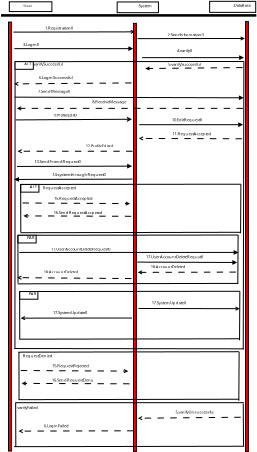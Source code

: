 <?xml version="1.0" encoding="UTF-8"?>
<dia:diagram xmlns:dia="http://www.lysator.liu.se/~alla/dia/">
  <dia:layer name="Background" visible="true" active="true">
    <dia:object type="Standard - Box" version="0" id="O0">
      <dia:attribute name="obj_pos">
        <dia:point val="5.173,2.194"/>
      </dia:attribute>
      <dia:attribute name="obj_bb">
        <dia:rectangle val="5.123,2.144;11.873,3.769"/>
      </dia:attribute>
      <dia:attribute name="elem_corner">
        <dia:point val="5.173,2.194"/>
      </dia:attribute>
      <dia:attribute name="elem_width">
        <dia:real val="6.65"/>
      </dia:attribute>
      <dia:attribute name="elem_height">
        <dia:real val="1.525"/>
      </dia:attribute>
      <dia:attribute name="show_background">
        <dia:boolean val="true"/>
      </dia:attribute>
    </dia:object>
    <dia:object type="Standard - Box" version="0" id="O1">
      <dia:attribute name="obj_pos">
        <dia:point val="22.023,2.219"/>
      </dia:attribute>
      <dia:attribute name="obj_bb">
        <dia:rectangle val="21.973,2.169;28.523,3.944"/>
      </dia:attribute>
      <dia:attribute name="elem_corner">
        <dia:point val="22.023,2.219"/>
      </dia:attribute>
      <dia:attribute name="elem_width">
        <dia:real val="6.45"/>
      </dia:attribute>
      <dia:attribute name="elem_height">
        <dia:real val="1.675"/>
      </dia:attribute>
      <dia:attribute name="show_background">
        <dia:boolean val="true"/>
      </dia:attribute>
    </dia:object>
    <dia:object type="Standard - Box" version="0" id="O2">
      <dia:attribute name="obj_pos">
        <dia:point val="36.473,2.119"/>
      </dia:attribute>
      <dia:attribute name="obj_bb">
        <dia:rectangle val="36.423,2.069;43.723,3.894"/>
      </dia:attribute>
      <dia:attribute name="elem_corner">
        <dia:point val="36.473,2.119"/>
      </dia:attribute>
      <dia:attribute name="elem_width">
        <dia:real val="7.2"/>
      </dia:attribute>
      <dia:attribute name="elem_height">
        <dia:real val="1.725"/>
      </dia:attribute>
      <dia:attribute name="border_width">
        <dia:real val="0.1"/>
      </dia:attribute>
      <dia:attribute name="show_background">
        <dia:boolean val="true"/>
      </dia:attribute>
    </dia:object>
    <dia:object type="Standard - Text" version="1" id="O3">
      <dia:attribute name="obj_pos">
        <dia:point val="7.248,3.069"/>
      </dia:attribute>
      <dia:attribute name="obj_bb">
        <dia:rectangle val="7.248,2.429;8.748,3.201"/>
      </dia:attribute>
      <dia:attribute name="text">
        <dia:composite type="text">
          <dia:attribute name="string">
            <dia:string>#:User#</dia:string>
          </dia:attribute>
          <dia:attribute name="font">
            <dia:font family="sans" style="0" name="Helvetica"/>
          </dia:attribute>
          <dia:attribute name="height">
            <dia:real val="0.8"/>
          </dia:attribute>
          <dia:attribute name="pos">
            <dia:point val="7.248,3.069"/>
          </dia:attribute>
          <dia:attribute name="color">
            <dia:color val="#000000"/>
          </dia:attribute>
          <dia:attribute name="alignment">
            <dia:enum val="0"/>
          </dia:attribute>
        </dia:composite>
      </dia:attribute>
      <dia:attribute name="valign">
        <dia:enum val="3"/>
      </dia:attribute>
    </dia:object>
    <dia:object type="Standard - Text" version="1" id="O4">
      <dia:attribute name="obj_pos">
        <dia:point val="40.073,2.981"/>
      </dia:attribute>
      <dia:attribute name="obj_bb">
        <dia:rectangle val="40.073,2.341;42.955,3.114"/>
      </dia:attribute>
      <dia:attribute name="text">
        <dia:composite type="text">
          <dia:attribute name="string">
            <dia:string>#:DataBase#</dia:string>
          </dia:attribute>
          <dia:attribute name="font">
            <dia:font family="sans" style="0" name="Helvetica"/>
          </dia:attribute>
          <dia:attribute name="height">
            <dia:real val="0.8"/>
          </dia:attribute>
          <dia:attribute name="pos">
            <dia:point val="40.073,2.981"/>
          </dia:attribute>
          <dia:attribute name="color">
            <dia:color val="#000000"/>
          </dia:attribute>
          <dia:attribute name="alignment">
            <dia:enum val="0"/>
          </dia:attribute>
        </dia:composite>
      </dia:attribute>
      <dia:attribute name="valign">
        <dia:enum val="3"/>
      </dia:attribute>
      <dia:connections>
        <dia:connection handle="0" to="O2" connection="8"/>
      </dia:connections>
    </dia:object>
    <dia:object type="UML - Fork" version="0" id="O5">
      <dia:attribute name="obj_pos">
        <dia:point val="3.873,4.119"/>
      </dia:attribute>
      <dia:attribute name="obj_bb">
        <dia:rectangle val="3.873,4.119;43.773,4.519"/>
      </dia:attribute>
      <dia:attribute name="meta">
        <dia:composite type="dict"/>
      </dia:attribute>
      <dia:attribute name="elem_corner">
        <dia:point val="3.873,4.119"/>
      </dia:attribute>
      <dia:attribute name="elem_width">
        <dia:real val="39.9"/>
      </dia:attribute>
      <dia:attribute name="elem_height">
        <dia:real val="0.4"/>
      </dia:attribute>
      <dia:attribute name="fill_colour">
        <dia:color val="#000000"/>
      </dia:attribute>
    </dia:object>
    <dia:object type="Standard - Box" version="0" id="O6">
      <dia:attribute name="obj_pos">
        <dia:point val="5.042,5.362"/>
      </dia:attribute>
      <dia:attribute name="obj_bb">
        <dia:rectangle val="4.992,5.312;5.548,72.439"/>
      </dia:attribute>
      <dia:attribute name="elem_corner">
        <dia:point val="5.042,5.362"/>
      </dia:attribute>
      <dia:attribute name="elem_width">
        <dia:real val="0.456"/>
      </dia:attribute>
      <dia:attribute name="elem_height">
        <dia:real val="67.028"/>
      </dia:attribute>
      <dia:attribute name="border_width">
        <dia:real val="0.1"/>
      </dia:attribute>
      <dia:attribute name="inner_color">
        <dia:color val="#ff0000"/>
      </dia:attribute>
      <dia:attribute name="show_background">
        <dia:boolean val="true"/>
      </dia:attribute>
    </dia:object>
    <dia:object type="Standard - Box" version="0" id="O7">
      <dia:attribute name="obj_pos">
        <dia:point val="24.573,5.569"/>
      </dia:attribute>
      <dia:attribute name="obj_bb">
        <dia:rectangle val="24.538,5.534;25.058,72.498"/>
      </dia:attribute>
      <dia:attribute name="elem_corner">
        <dia:point val="24.573,5.569"/>
      </dia:attribute>
      <dia:attribute name="elem_width">
        <dia:real val="0.45"/>
      </dia:attribute>
      <dia:attribute name="elem_height">
        <dia:real val="66.895"/>
      </dia:attribute>
      <dia:attribute name="border_width">
        <dia:real val="0.07"/>
      </dia:attribute>
      <dia:attribute name="inner_color">
        <dia:color val="#ff0000"/>
      </dia:attribute>
      <dia:attribute name="show_background">
        <dia:boolean val="true"/>
      </dia:attribute>
    </dia:object>
    <dia:object type="Standard - Box" version="0" id="O8">
      <dia:attribute name="obj_pos">
        <dia:point val="42.089,5.269"/>
      </dia:attribute>
      <dia:attribute name="obj_bb">
        <dia:rectangle val="42.039,5.219;42.573,72.513"/>
      </dia:attribute>
      <dia:attribute name="elem_corner">
        <dia:point val="42.089,5.269"/>
      </dia:attribute>
      <dia:attribute name="elem_width">
        <dia:real val="0.434"/>
      </dia:attribute>
      <dia:attribute name="elem_height">
        <dia:real val="67.195"/>
      </dia:attribute>
      <dia:attribute name="border_width">
        <dia:real val="0.1"/>
      </dia:attribute>
      <dia:attribute name="inner_color">
        <dia:color val="#ff0000"/>
      </dia:attribute>
      <dia:attribute name="show_background">
        <dia:boolean val="true"/>
      </dia:attribute>
    </dia:object>
    <dia:object type="Standard - Text" version="1" id="O9">
      <dia:attribute name="obj_pos">
        <dia:point val="10.76,6.519"/>
      </dia:attribute>
      <dia:attribute name="obj_bb">
        <dia:rectangle val="10.76,5.879;15.165,6.651"/>
      </dia:attribute>
      <dia:attribute name="text">
        <dia:composite type="text">
          <dia:attribute name="string">
            <dia:string>#1.Registration()#</dia:string>
          </dia:attribute>
          <dia:attribute name="font">
            <dia:font family="sans" style="0" name="Helvetica"/>
          </dia:attribute>
          <dia:attribute name="height">
            <dia:real val="0.8"/>
          </dia:attribute>
          <dia:attribute name="pos">
            <dia:point val="10.76,6.519"/>
          </dia:attribute>
          <dia:attribute name="color">
            <dia:color val="#000000"/>
          </dia:attribute>
          <dia:attribute name="alignment">
            <dia:enum val="0"/>
          </dia:attribute>
        </dia:composite>
      </dia:attribute>
      <dia:attribute name="valign">
        <dia:enum val="3"/>
      </dia:attribute>
    </dia:object>
    <dia:object type="Standard - Line" version="0" id="O10">
      <dia:attribute name="obj_pos">
        <dia:point val="25.2,7.95"/>
      </dia:attribute>
      <dia:attribute name="obj_bb">
        <dia:rectangle val="25.15,7.593;42.035,8.254"/>
      </dia:attribute>
      <dia:attribute name="conn_endpoints">
        <dia:point val="25.2,7.95"/>
        <dia:point val="41.923,7.923"/>
      </dia:attribute>
      <dia:attribute name="numcp">
        <dia:int val="1"/>
      </dia:attribute>
      <dia:attribute name="end_arrow">
        <dia:enum val="1"/>
      </dia:attribute>
      <dia:attribute name="end_arrow_length">
        <dia:real val="0.5"/>
      </dia:attribute>
      <dia:attribute name="end_arrow_width">
        <dia:real val="0.5"/>
      </dia:attribute>
    </dia:object>
    <dia:object type="Standard - Text" version="1" id="O11">
      <dia:attribute name="obj_pos">
        <dia:point val="28.423,6.519"/>
      </dia:attribute>
      <dia:attribute name="obj_bb">
        <dia:rectangle val="28.423,5.879;28.423,6.651"/>
      </dia:attribute>
      <dia:attribute name="text">
        <dia:composite type="text">
          <dia:attribute name="string">
            <dia:string>##</dia:string>
          </dia:attribute>
          <dia:attribute name="font">
            <dia:font family="sans" style="0" name="Helvetica"/>
          </dia:attribute>
          <dia:attribute name="height">
            <dia:real val="0.8"/>
          </dia:attribute>
          <dia:attribute name="pos">
            <dia:point val="28.423,6.519"/>
          </dia:attribute>
          <dia:attribute name="color">
            <dia:color val="#000000"/>
          </dia:attribute>
          <dia:attribute name="alignment">
            <dia:enum val="0"/>
          </dia:attribute>
        </dia:composite>
      </dia:attribute>
      <dia:attribute name="valign">
        <dia:enum val="3"/>
      </dia:attribute>
    </dia:object>
    <dia:object type="Standard - Line" version="0" id="O12">
      <dia:attribute name="obj_pos">
        <dia:point val="5.808,6.933"/>
      </dia:attribute>
      <dia:attribute name="obj_bb">
        <dia:rectangle val="5.758,6.56;24.872,7.221"/>
      </dia:attribute>
      <dia:attribute name="conn_endpoints">
        <dia:point val="5.808,6.933"/>
        <dia:point val="24.76,6.889"/>
      </dia:attribute>
      <dia:attribute name="numcp">
        <dia:int val="1"/>
      </dia:attribute>
      <dia:attribute name="end_arrow">
        <dia:enum val="1"/>
      </dia:attribute>
      <dia:attribute name="end_arrow_length">
        <dia:real val="0.5"/>
      </dia:attribute>
      <dia:attribute name="end_arrow_width">
        <dia:real val="0.5"/>
      </dia:attribute>
    </dia:object>
    <dia:object type="Standard - Text" version="1" id="O13">
      <dia:attribute name="obj_pos">
        <dia:point val="29.873,7.573"/>
      </dia:attribute>
      <dia:attribute name="obj_bb">
        <dia:rectangle val="29.873,6.933;35.715,7.705"/>
      </dia:attribute>
      <dia:attribute name="text">
        <dia:composite type="text">
          <dia:attribute name="string">
            <dia:string>#2.StoreInformation()#</dia:string>
          </dia:attribute>
          <dia:attribute name="font">
            <dia:font family="sans" style="0" name="Helvetica"/>
          </dia:attribute>
          <dia:attribute name="height">
            <dia:real val="0.8"/>
          </dia:attribute>
          <dia:attribute name="pos">
            <dia:point val="29.873,7.573"/>
          </dia:attribute>
          <dia:attribute name="color">
            <dia:color val="#000000"/>
          </dia:attribute>
          <dia:attribute name="alignment">
            <dia:enum val="0"/>
          </dia:attribute>
        </dia:composite>
      </dia:attribute>
      <dia:attribute name="valign">
        <dia:enum val="3"/>
      </dia:attribute>
    </dia:object>
    <dia:object type="Standard - Line" version="0" id="O14">
      <dia:attribute name="obj_pos">
        <dia:point val="5.96,9.514"/>
      </dia:attribute>
      <dia:attribute name="obj_bb">
        <dia:rectangle val="5.91,9.183;24.522,9.845"/>
      </dia:attribute>
      <dia:attribute name="conn_endpoints">
        <dia:point val="5.96,9.514"/>
        <dia:point val="24.41,9.514"/>
      </dia:attribute>
      <dia:attribute name="numcp">
        <dia:int val="1"/>
      </dia:attribute>
      <dia:attribute name="end_arrow">
        <dia:enum val="3"/>
      </dia:attribute>
      <dia:attribute name="end_arrow_length">
        <dia:real val="0.5"/>
      </dia:attribute>
      <dia:attribute name="end_arrow_width">
        <dia:real val="0.5"/>
      </dia:attribute>
    </dia:object>
    <dia:object type="Standard - Text" version="1" id="O15">
      <dia:attribute name="obj_pos">
        <dia:point val="7.323,9.119"/>
      </dia:attribute>
      <dia:attribute name="obj_bb">
        <dia:rectangle val="7.323,8.479;9.883,9.251"/>
      </dia:attribute>
      <dia:attribute name="text">
        <dia:composite type="text">
          <dia:attribute name="string">
            <dia:string>#3.Login()#</dia:string>
          </dia:attribute>
          <dia:attribute name="font">
            <dia:font family="sans" style="0" name="Helvetica"/>
          </dia:attribute>
          <dia:attribute name="height">
            <dia:real val="0.8"/>
          </dia:attribute>
          <dia:attribute name="pos">
            <dia:point val="7.323,9.119"/>
          </dia:attribute>
          <dia:attribute name="color">
            <dia:color val="#000000"/>
          </dia:attribute>
          <dia:attribute name="alignment">
            <dia:enum val="0"/>
          </dia:attribute>
        </dia:composite>
      </dia:attribute>
      <dia:attribute name="valign">
        <dia:enum val="3"/>
      </dia:attribute>
    </dia:object>
    <dia:object type="Standard - Line" version="0" id="O16">
      <dia:attribute name="obj_pos">
        <dia:point val="25.922,10.913"/>
      </dia:attribute>
      <dia:attribute name="obj_bb">
        <dia:rectangle val="25.872,10.588;41.835,11.249"/>
      </dia:attribute>
      <dia:attribute name="conn_endpoints">
        <dia:point val="25.922,10.913"/>
        <dia:point val="41.723,10.919"/>
      </dia:attribute>
      <dia:attribute name="numcp">
        <dia:int val="1"/>
      </dia:attribute>
      <dia:attribute name="end_arrow">
        <dia:enum val="3"/>
      </dia:attribute>
      <dia:attribute name="end_arrow_length">
        <dia:real val="0.5"/>
      </dia:attribute>
      <dia:attribute name="end_arrow_width">
        <dia:real val="0.5"/>
      </dia:attribute>
    </dia:object>
    <dia:object type="Standard - Text" version="1" id="O17">
      <dia:attribute name="obj_pos">
        <dia:point val="31.373,10.019"/>
      </dia:attribute>
      <dia:attribute name="obj_bb">
        <dia:rectangle val="31.373,9.379;33.965,10.151"/>
      </dia:attribute>
      <dia:attribute name="text">
        <dia:composite type="text">
          <dia:attribute name="string">
            <dia:string>#4.varify()#</dia:string>
          </dia:attribute>
          <dia:attribute name="font">
            <dia:font family="sans" style="0" name="Helvetica"/>
          </dia:attribute>
          <dia:attribute name="height">
            <dia:real val="0.8"/>
          </dia:attribute>
          <dia:attribute name="pos">
            <dia:point val="31.373,10.019"/>
          </dia:attribute>
          <dia:attribute name="color">
            <dia:color val="#000000"/>
          </dia:attribute>
          <dia:attribute name="alignment">
            <dia:enum val="0"/>
          </dia:attribute>
        </dia:composite>
      </dia:attribute>
      <dia:attribute name="valign">
        <dia:enum val="3"/>
      </dia:attribute>
    </dia:object>
    <dia:object type="Standard - Line" version="0" id="O18">
      <dia:attribute name="obj_pos">
        <dia:point val="41.623,12.469"/>
      </dia:attribute>
      <dia:attribute name="obj_bb">
        <dia:rectangle val="26.361,12.282;41.673,12.944"/>
      </dia:attribute>
      <dia:attribute name="conn_endpoints">
        <dia:point val="41.623,12.469"/>
        <dia:point val="26.473,12.619"/>
      </dia:attribute>
      <dia:attribute name="numcp">
        <dia:int val="1"/>
      </dia:attribute>
      <dia:attribute name="line_style">
        <dia:enum val="1"/>
      </dia:attribute>
      <dia:attribute name="end_arrow">
        <dia:enum val="1"/>
      </dia:attribute>
      <dia:attribute name="end_arrow_length">
        <dia:real val="0.5"/>
      </dia:attribute>
      <dia:attribute name="end_arrow_width">
        <dia:real val="0.5"/>
      </dia:attribute>
    </dia:object>
    <dia:object type="Standard - Text" version="1" id="O19">
      <dia:attribute name="obj_pos">
        <dia:point val="30.023,12.169"/>
      </dia:attribute>
      <dia:attribute name="obj_bb">
        <dia:rectangle val="30.023,11.529;35.048,12.301"/>
      </dia:attribute>
      <dia:attribute name="text">
        <dia:composite type="text">
          <dia:attribute name="string">
            <dia:string>#5.varifySuccessful#</dia:string>
          </dia:attribute>
          <dia:attribute name="font">
            <dia:font family="sans" style="0" name="Helvetica"/>
          </dia:attribute>
          <dia:attribute name="height">
            <dia:real val="0.8"/>
          </dia:attribute>
          <dia:attribute name="pos">
            <dia:point val="30.023,12.169"/>
          </dia:attribute>
          <dia:attribute name="color">
            <dia:color val="#000000"/>
          </dia:attribute>
          <dia:attribute name="alignment">
            <dia:enum val="0"/>
          </dia:attribute>
        </dia:composite>
      </dia:attribute>
      <dia:attribute name="valign">
        <dia:enum val="3"/>
      </dia:attribute>
    </dia:object>
    <dia:object type="Standard - Line" version="0" id="O20">
      <dia:attribute name="obj_pos">
        <dia:point val="24.273,14.869"/>
      </dia:attribute>
      <dia:attribute name="obj_bb">
        <dia:rectangle val="5.861,14.683;24.323,15.345"/>
      </dia:attribute>
      <dia:attribute name="conn_endpoints">
        <dia:point val="24.273,14.869"/>
        <dia:point val="5.973,15.019"/>
      </dia:attribute>
      <dia:attribute name="numcp">
        <dia:int val="1"/>
      </dia:attribute>
      <dia:attribute name="line_style">
        <dia:enum val="1"/>
      </dia:attribute>
      <dia:attribute name="end_arrow">
        <dia:enum val="1"/>
      </dia:attribute>
      <dia:attribute name="end_arrow_length">
        <dia:real val="0.5"/>
      </dia:attribute>
      <dia:attribute name="end_arrow_width">
        <dia:real val="0.5"/>
      </dia:attribute>
    </dia:object>
    <dia:object type="Standard - Text" version="1" id="O21">
      <dia:attribute name="obj_pos">
        <dia:point val="9.823,14.269"/>
      </dia:attribute>
      <dia:attribute name="obj_bb">
        <dia:rectangle val="9.823,13.629;14.815,14.401"/>
      </dia:attribute>
      <dia:attribute name="text">
        <dia:composite type="text">
          <dia:attribute name="string">
            <dia:string>#6.LoginSuccessful#</dia:string>
          </dia:attribute>
          <dia:attribute name="font">
            <dia:font family="sans" style="0" name="Helvetica"/>
          </dia:attribute>
          <dia:attribute name="height">
            <dia:real val="0.8"/>
          </dia:attribute>
          <dia:attribute name="pos">
            <dia:point val="9.823,14.269"/>
          </dia:attribute>
          <dia:attribute name="color">
            <dia:color val="#000000"/>
          </dia:attribute>
          <dia:attribute name="alignment">
            <dia:enum val="0"/>
          </dia:attribute>
        </dia:composite>
      </dia:attribute>
      <dia:attribute name="valign">
        <dia:enum val="3"/>
      </dia:attribute>
    </dia:object>
    <dia:object type="Standard - Text" version="1" id="O22">
      <dia:attribute name="obj_pos">
        <dia:point val="25.248,3.056"/>
      </dia:attribute>
      <dia:attribute name="obj_bb">
        <dia:rectangle val="25.248,2.416;27.528,3.189"/>
      </dia:attribute>
      <dia:attribute name="text">
        <dia:composite type="text">
          <dia:attribute name="string">
            <dia:string>#:System#</dia:string>
          </dia:attribute>
          <dia:attribute name="font">
            <dia:font family="sans" style="0" name="Helvetica"/>
          </dia:attribute>
          <dia:attribute name="height">
            <dia:real val="0.8"/>
          </dia:attribute>
          <dia:attribute name="pos">
            <dia:point val="25.248,3.056"/>
          </dia:attribute>
          <dia:attribute name="color">
            <dia:color val="#000000"/>
          </dia:attribute>
          <dia:attribute name="alignment">
            <dia:enum val="0"/>
          </dia:attribute>
        </dia:composite>
      </dia:attribute>
      <dia:attribute name="valign">
        <dia:enum val="3"/>
      </dia:attribute>
      <dia:connections>
        <dia:connection handle="0" to="O1" connection="8"/>
      </dia:connections>
    </dia:object>
    <dia:object type="Standard - Line" version="0" id="O23">
      <dia:attribute name="obj_pos">
        <dia:point val="6.023,17.094"/>
      </dia:attribute>
      <dia:attribute name="obj_bb">
        <dia:rectangle val="5.973,16.861;41.785,17.523"/>
      </dia:attribute>
      <dia:attribute name="conn_endpoints">
        <dia:point val="6.023,17.094"/>
        <dia:point val="41.673,17.194"/>
      </dia:attribute>
      <dia:attribute name="numcp">
        <dia:int val="1"/>
      </dia:attribute>
      <dia:attribute name="end_arrow">
        <dia:enum val="3"/>
      </dia:attribute>
      <dia:attribute name="end_arrow_length">
        <dia:real val="0.5"/>
      </dia:attribute>
      <dia:attribute name="end_arrow_width">
        <dia:real val="0.5"/>
      </dia:attribute>
    </dia:object>
    <dia:object type="Standard - Text" version="1" id="O24">
      <dia:attribute name="obj_pos">
        <dia:point val="9.673,16.394"/>
      </dia:attribute>
      <dia:attribute name="obj_bb">
        <dia:rectangle val="9.673,15.754;14.543,16.526"/>
      </dia:attribute>
      <dia:attribute name="text">
        <dia:composite type="text">
          <dia:attribute name="string">
            <dia:string>#7.SendMessage()#</dia:string>
          </dia:attribute>
          <dia:attribute name="font">
            <dia:font family="sans" style="0" name="Helvetica"/>
          </dia:attribute>
          <dia:attribute name="height">
            <dia:real val="0.8"/>
          </dia:attribute>
          <dia:attribute name="pos">
            <dia:point val="9.673,16.394"/>
          </dia:attribute>
          <dia:attribute name="color">
            <dia:color val="#000000"/>
          </dia:attribute>
          <dia:attribute name="alignment">
            <dia:enum val="0"/>
          </dia:attribute>
        </dia:composite>
      </dia:attribute>
      <dia:attribute name="valign">
        <dia:enum val="3"/>
      </dia:attribute>
    </dia:object>
    <dia:object type="Standard - Line" version="0" id="O25">
      <dia:attribute name="obj_pos">
        <dia:point val="41.673,18.844"/>
      </dia:attribute>
      <dia:attribute name="obj_bb">
        <dia:rectangle val="6.311,18.513;41.723,19.174"/>
      </dia:attribute>
      <dia:attribute name="conn_endpoints">
        <dia:point val="41.673,18.844"/>
        <dia:point val="6.423,18.844"/>
      </dia:attribute>
      <dia:attribute name="numcp">
        <dia:int val="1"/>
      </dia:attribute>
      <dia:attribute name="line_style">
        <dia:enum val="1"/>
      </dia:attribute>
      <dia:attribute name="end_arrow">
        <dia:enum val="1"/>
      </dia:attribute>
      <dia:attribute name="end_arrow_length">
        <dia:real val="0.5"/>
      </dia:attribute>
      <dia:attribute name="end_arrow_width">
        <dia:real val="0.5"/>
      </dia:attribute>
    </dia:object>
    <dia:object type="Standard - Text" version="1" id="O26">
      <dia:attribute name="obj_pos">
        <dia:point val="18.123,18.044"/>
      </dia:attribute>
      <dia:attribute name="obj_bb">
        <dia:rectangle val="18.123,17.404;23.268,18.176"/>
      </dia:attribute>
      <dia:attribute name="text">
        <dia:composite type="text">
          <dia:attribute name="string">
            <dia:string>#8.ReceiveMessage#</dia:string>
          </dia:attribute>
          <dia:attribute name="font">
            <dia:font family="sans" style="0" name="Helvetica"/>
          </dia:attribute>
          <dia:attribute name="height">
            <dia:real val="0.8"/>
          </dia:attribute>
          <dia:attribute name="pos">
            <dia:point val="18.123,18.044"/>
          </dia:attribute>
          <dia:attribute name="color">
            <dia:color val="#000000"/>
          </dia:attribute>
          <dia:attribute name="alignment">
            <dia:enum val="0"/>
          </dia:attribute>
        </dia:composite>
      </dia:attribute>
      <dia:attribute name="valign">
        <dia:enum val="3"/>
      </dia:attribute>
    </dia:object>
    <dia:object type="Standard - Line" version="0" id="O27">
      <dia:attribute name="obj_pos">
        <dia:point val="6.073,11.544"/>
      </dia:attribute>
      <dia:attribute name="obj_bb">
        <dia:rectangle val="6.023,11.469;41.873,11.594"/>
      </dia:attribute>
      <dia:attribute name="conn_endpoints">
        <dia:point val="6.073,11.544"/>
        <dia:point val="41.823,11.519"/>
      </dia:attribute>
      <dia:attribute name="numcp">
        <dia:int val="1"/>
      </dia:attribute>
      <dia:connections>
        <dia:connection handle="0" to="O30" connection="0"/>
      </dia:connections>
    </dia:object>
    <dia:object type="Standard - Line" version="0" id="O28">
      <dia:attribute name="obj_pos">
        <dia:point val="6.073,11.544"/>
      </dia:attribute>
      <dia:attribute name="obj_bb">
        <dia:rectangle val="6.0,11.494;6.123,56.466"/>
      </dia:attribute>
      <dia:attribute name="conn_endpoints">
        <dia:point val="6.073,11.544"/>
        <dia:point val="6.05,56.416"/>
      </dia:attribute>
      <dia:attribute name="numcp">
        <dia:int val="1"/>
      </dia:attribute>
      <dia:connections>
        <dia:connection handle="0" to="O30" connection="0"/>
      </dia:connections>
    </dia:object>
    <dia:object type="Standard - Line" version="0" id="O29">
      <dia:attribute name="obj_pos">
        <dia:point val="41.823,11.494"/>
      </dia:attribute>
      <dia:attribute name="obj_bb">
        <dia:rectangle val="41.672,11.444;41.873,56.557"/>
      </dia:attribute>
      <dia:attribute name="conn_endpoints">
        <dia:point val="41.823,11.494"/>
        <dia:point val="41.722,56.507"/>
      </dia:attribute>
      <dia:attribute name="numcp">
        <dia:int val="1"/>
      </dia:attribute>
    </dia:object>
    <dia:object type="Standard - Box" version="0" id="O30">
      <dia:attribute name="obj_pos">
        <dia:point val="6.073,11.544"/>
      </dia:attribute>
      <dia:attribute name="obj_bb">
        <dia:rectangle val="6.023,11.494;8.973,12.794"/>
      </dia:attribute>
      <dia:attribute name="elem_corner">
        <dia:point val="6.073,11.544"/>
      </dia:attribute>
      <dia:attribute name="elem_width">
        <dia:real val="2.85"/>
      </dia:attribute>
      <dia:attribute name="elem_height">
        <dia:real val="1.2"/>
      </dia:attribute>
      <dia:attribute name="show_background">
        <dia:boolean val="true"/>
      </dia:attribute>
    </dia:object>
    <dia:object type="Standard - Text" version="1" id="O31">
      <dia:attribute name="obj_pos">
        <dia:point val="7.498,12.144"/>
      </dia:attribute>
      <dia:attribute name="obj_bb">
        <dia:rectangle val="7.498,11.504;8.588,12.276"/>
      </dia:attribute>
      <dia:attribute name="text">
        <dia:composite type="text">
          <dia:attribute name="string">
            <dia:string>#ALT#</dia:string>
          </dia:attribute>
          <dia:attribute name="font">
            <dia:font family="sans" style="0" name="Helvetica"/>
          </dia:attribute>
          <dia:attribute name="height">
            <dia:real val="0.8"/>
          </dia:attribute>
          <dia:attribute name="pos">
            <dia:point val="7.498,12.144"/>
          </dia:attribute>
          <dia:attribute name="color">
            <dia:color val="#000000"/>
          </dia:attribute>
          <dia:attribute name="alignment">
            <dia:enum val="0"/>
          </dia:attribute>
        </dia:composite>
      </dia:attribute>
      <dia:attribute name="valign">
        <dia:enum val="3"/>
      </dia:attribute>
      <dia:connections>
        <dia:connection handle="0" to="O30" connection="8"/>
      </dia:connections>
    </dia:object>
    <dia:object type="Standard - Text" version="1" id="O32">
      <dia:attribute name="obj_pos">
        <dia:point val="8.923,12.144"/>
      </dia:attribute>
      <dia:attribute name="obj_bb">
        <dia:rectangle val="8.923,11.504;13.403,12.276"/>
      </dia:attribute>
      <dia:attribute name="text">
        <dia:composite type="text">
          <dia:attribute name="string">
            <dia:string>#varifySuccessful#</dia:string>
          </dia:attribute>
          <dia:attribute name="font">
            <dia:font family="sans" style="0" name="Helvetica"/>
          </dia:attribute>
          <dia:attribute name="height">
            <dia:real val="0.8"/>
          </dia:attribute>
          <dia:attribute name="pos">
            <dia:point val="8.923,12.144"/>
          </dia:attribute>
          <dia:attribute name="color">
            <dia:color val="#000000"/>
          </dia:attribute>
          <dia:attribute name="alignment">
            <dia:enum val="0"/>
          </dia:attribute>
        </dia:composite>
      </dia:attribute>
      <dia:attribute name="valign">
        <dia:enum val="3"/>
      </dia:attribute>
      <dia:connections>
        <dia:connection handle="0" to="O30" connection="4"/>
      </dia:connections>
    </dia:object>
    <dia:object type="Standard - Line" version="0" id="O33">
      <dia:attribute name="obj_pos">
        <dia:point val="6.173,64.833"/>
      </dia:attribute>
      <dia:attribute name="obj_bb">
        <dia:rectangle val="6.123,64.783;41.873,64.883"/>
      </dia:attribute>
      <dia:attribute name="conn_endpoints">
        <dia:point val="6.173,64.833"/>
        <dia:point val="41.823,64.833"/>
      </dia:attribute>
      <dia:attribute name="numcp">
        <dia:int val="1"/>
      </dia:attribute>
    </dia:object>
    <dia:object type="Standard - Line" version="0" id="O34">
      <dia:attribute name="obj_pos">
        <dia:point val="6.164,64.783"/>
      </dia:attribute>
      <dia:attribute name="obj_bb">
        <dia:rectangle val="6.114,64.733;6.238,71.688"/>
      </dia:attribute>
      <dia:attribute name="conn_endpoints">
        <dia:point val="6.164,64.783"/>
        <dia:point val="6.188,71.638"/>
      </dia:attribute>
      <dia:attribute name="numcp">
        <dia:int val="1"/>
      </dia:attribute>
    </dia:object>
    <dia:object type="Standard - Line" version="0" id="O35">
      <dia:attribute name="obj_pos">
        <dia:point val="41.723,64.971"/>
      </dia:attribute>
      <dia:attribute name="obj_bb">
        <dia:rectangle val="41.672,64.92;41.818,71.642"/>
      </dia:attribute>
      <dia:attribute name="conn_endpoints">
        <dia:point val="41.723,64.971"/>
        <dia:point val="41.768,71.592"/>
      </dia:attribute>
      <dia:attribute name="numcp">
        <dia:int val="1"/>
      </dia:attribute>
    </dia:object>
    <dia:object type="Standard - Text" version="1" id="O36">
      <dia:attribute name="obj_pos">
        <dia:point val="6.973,32.994"/>
      </dia:attribute>
      <dia:attribute name="obj_bb">
        <dia:rectangle val="6.973,32.354;6.973,33.126"/>
      </dia:attribute>
      <dia:attribute name="text">
        <dia:composite type="text">
          <dia:attribute name="string">
            <dia:string>##</dia:string>
          </dia:attribute>
          <dia:attribute name="font">
            <dia:font family="sans" style="0" name="Helvetica"/>
          </dia:attribute>
          <dia:attribute name="height">
            <dia:real val="0.8"/>
          </dia:attribute>
          <dia:attribute name="pos">
            <dia:point val="6.973,32.994"/>
          </dia:attribute>
          <dia:attribute name="color">
            <dia:color val="#000000"/>
          </dia:attribute>
          <dia:attribute name="alignment">
            <dia:enum val="0"/>
          </dia:attribute>
        </dia:composite>
      </dia:attribute>
      <dia:attribute name="valign">
        <dia:enum val="3"/>
      </dia:attribute>
    </dia:object>
    <dia:object type="Standard - Text" version="1" id="O37">
      <dia:attribute name="obj_pos">
        <dia:point val="6.373,32.494"/>
      </dia:attribute>
      <dia:attribute name="obj_bb">
        <dia:rectangle val="6.373,31.854;6.373,32.626"/>
      </dia:attribute>
      <dia:attribute name="text">
        <dia:composite type="text">
          <dia:attribute name="string">
            <dia:string>##</dia:string>
          </dia:attribute>
          <dia:attribute name="font">
            <dia:font family="sans" style="0" name="Helvetica"/>
          </dia:attribute>
          <dia:attribute name="height">
            <dia:real val="0.8"/>
          </dia:attribute>
          <dia:attribute name="pos">
            <dia:point val="6.373,32.494"/>
          </dia:attribute>
          <dia:attribute name="color">
            <dia:color val="#000000"/>
          </dia:attribute>
          <dia:attribute name="alignment">
            <dia:enum val="0"/>
          </dia:attribute>
        </dia:composite>
      </dia:attribute>
      <dia:attribute name="valign">
        <dia:enum val="3"/>
      </dia:attribute>
    </dia:object>
    <dia:object type="Standard - Text" version="1" id="O38">
      <dia:attribute name="obj_pos">
        <dia:point val="6.423,65.833"/>
      </dia:attribute>
      <dia:attribute name="obj_bb">
        <dia:rectangle val="6.423,65.193;9.638,65.966"/>
      </dia:attribute>
      <dia:attribute name="text">
        <dia:composite type="text">
          <dia:attribute name="string">
            <dia:string>#varifyFailed#</dia:string>
          </dia:attribute>
          <dia:attribute name="font">
            <dia:font family="sans" style="0" name="Helvetica"/>
          </dia:attribute>
          <dia:attribute name="height">
            <dia:real val="0.8"/>
          </dia:attribute>
          <dia:attribute name="pos">
            <dia:point val="6.423,65.833"/>
          </dia:attribute>
          <dia:attribute name="color">
            <dia:color val="#000000"/>
          </dia:attribute>
          <dia:attribute name="alignment">
            <dia:enum val="0"/>
          </dia:attribute>
        </dia:composite>
      </dia:attribute>
      <dia:attribute name="valign">
        <dia:enum val="3"/>
      </dia:attribute>
    </dia:object>
    <dia:object type="Standard - Line" version="0" id="O39">
      <dia:attribute name="obj_pos">
        <dia:point val="41.323,67.108"/>
      </dia:attribute>
      <dia:attribute name="obj_bb">
        <dia:rectangle val="25.211,66.922;41.373,67.584"/>
      </dia:attribute>
      <dia:attribute name="conn_endpoints">
        <dia:point val="41.323,67.108"/>
        <dia:point val="25.323,67.258"/>
      </dia:attribute>
      <dia:attribute name="numcp">
        <dia:int val="1"/>
      </dia:attribute>
      <dia:attribute name="line_style">
        <dia:enum val="1"/>
      </dia:attribute>
      <dia:attribute name="end_arrow">
        <dia:enum val="1"/>
      </dia:attribute>
      <dia:attribute name="end_arrow_length">
        <dia:real val="0.5"/>
      </dia:attribute>
      <dia:attribute name="end_arrow_width">
        <dia:real val="0.5"/>
      </dia:attribute>
    </dia:object>
    <dia:object type="Standard - Line" version="0" id="O40">
      <dia:attribute name="obj_pos">
        <dia:point val="24.573,69.224"/>
      </dia:attribute>
      <dia:attribute name="obj_bb">
        <dia:rectangle val="6.561,68.942;24.623,69.603"/>
      </dia:attribute>
      <dia:attribute name="conn_endpoints">
        <dia:point val="24.573,69.224"/>
        <dia:point val="6.673,69.274"/>
      </dia:attribute>
      <dia:attribute name="numcp">
        <dia:int val="1"/>
      </dia:attribute>
      <dia:attribute name="line_style">
        <dia:enum val="1"/>
      </dia:attribute>
      <dia:attribute name="end_arrow">
        <dia:enum val="1"/>
      </dia:attribute>
      <dia:attribute name="end_arrow_length">
        <dia:real val="0.5"/>
      </dia:attribute>
      <dia:attribute name="end_arrow_width">
        <dia:real val="0.5"/>
      </dia:attribute>
    </dia:object>
    <dia:object type="Standard - Text" version="1" id="O41">
      <dia:attribute name="obj_pos">
        <dia:point val="31.123,66.508"/>
      </dia:attribute>
      <dia:attribute name="obj_bb">
        <dia:rectangle val="31.123,65.868;36.853,66.641"/>
      </dia:attribute>
      <dia:attribute name="text">
        <dia:composite type="text">
          <dia:attribute name="string">
            <dia:string>#5.varifyUnsuccessful#</dia:string>
          </dia:attribute>
          <dia:attribute name="font">
            <dia:font family="sans" style="0" name="Helvetica"/>
          </dia:attribute>
          <dia:attribute name="height">
            <dia:real val="0.8"/>
          </dia:attribute>
          <dia:attribute name="pos">
            <dia:point val="31.123,66.508"/>
          </dia:attribute>
          <dia:attribute name="color">
            <dia:color val="#000000"/>
          </dia:attribute>
          <dia:attribute name="alignment">
            <dia:enum val="0"/>
          </dia:attribute>
        </dia:composite>
      </dia:attribute>
      <dia:attribute name="valign">
        <dia:enum val="3"/>
      </dia:attribute>
    </dia:object>
    <dia:object type="Standard - Text" version="1" id="O42">
      <dia:attribute name="obj_pos">
        <dia:point val="10.573,68.674"/>
      </dia:attribute>
      <dia:attribute name="obj_bb">
        <dia:rectangle val="10.573,68.034;14.3,68.807"/>
      </dia:attribute>
      <dia:attribute name="text">
        <dia:composite type="text">
          <dia:attribute name="string">
            <dia:string>#6.LoginFailed#</dia:string>
          </dia:attribute>
          <dia:attribute name="font">
            <dia:font family="sans" style="0" name="Helvetica"/>
          </dia:attribute>
          <dia:attribute name="height">
            <dia:real val="0.8"/>
          </dia:attribute>
          <dia:attribute name="pos">
            <dia:point val="10.573,68.674"/>
          </dia:attribute>
          <dia:attribute name="color">
            <dia:color val="#000000"/>
          </dia:attribute>
          <dia:attribute name="alignment">
            <dia:enum val="0"/>
          </dia:attribute>
        </dia:composite>
      </dia:attribute>
      <dia:attribute name="valign">
        <dia:enum val="3"/>
      </dia:attribute>
    </dia:object>
    <dia:object type="Standard - Line" version="0" id="O43">
      <dia:attribute name="obj_pos">
        <dia:point val="6.15,20.65"/>
      </dia:attribute>
      <dia:attribute name="obj_bb">
        <dia:rectangle val="6.1,20.185;24.385,20.909"/>
      </dia:attribute>
      <dia:attribute name="conn_endpoints">
        <dia:point val="6.15,20.65"/>
        <dia:point val="24.273,20.544"/>
      </dia:attribute>
      <dia:attribute name="numcp">
        <dia:int val="1"/>
      </dia:attribute>
      <dia:attribute name="end_arrow">
        <dia:enum val="22"/>
      </dia:attribute>
      <dia:attribute name="end_arrow_length">
        <dia:real val="0.5"/>
      </dia:attribute>
      <dia:attribute name="end_arrow_width">
        <dia:real val="0.5"/>
      </dia:attribute>
    </dia:object>
    <dia:object type="Standard - Text" version="1" id="O44">
      <dia:attribute name="obj_pos">
        <dia:point val="12.073,20.119"/>
      </dia:attribute>
      <dia:attribute name="obj_bb">
        <dia:rectangle val="12.073,19.479;15.953,20.251"/>
      </dia:attribute>
      <dia:attribute name="text">
        <dia:composite type="text">
          <dia:attribute name="string">
            <dia:string>#9.ProfileEdit()#</dia:string>
          </dia:attribute>
          <dia:attribute name="font">
            <dia:font family="sans" style="0" name="Helvetica"/>
          </dia:attribute>
          <dia:attribute name="height">
            <dia:real val="0.8"/>
          </dia:attribute>
          <dia:attribute name="pos">
            <dia:point val="12.073,20.119"/>
          </dia:attribute>
          <dia:attribute name="color">
            <dia:color val="#000000"/>
          </dia:attribute>
          <dia:attribute name="alignment">
            <dia:enum val="0"/>
          </dia:attribute>
        </dia:composite>
      </dia:attribute>
      <dia:attribute name="valign">
        <dia:enum val="3"/>
      </dia:attribute>
    </dia:object>
    <dia:object type="Standard - Line" version="0" id="O45">
      <dia:attribute name="obj_pos">
        <dia:point val="24.423,25.544"/>
      </dia:attribute>
      <dia:attribute name="obj_bb">
        <dia:rectangle val="6.411,25.213;24.473,25.875"/>
      </dia:attribute>
      <dia:attribute name="conn_endpoints">
        <dia:point val="24.423,25.544"/>
        <dia:point val="6.523,25.544"/>
      </dia:attribute>
      <dia:attribute name="numcp">
        <dia:int val="1"/>
      </dia:attribute>
      <dia:attribute name="line_style">
        <dia:enum val="1"/>
      </dia:attribute>
      <dia:attribute name="end_arrow">
        <dia:enum val="1"/>
      </dia:attribute>
      <dia:attribute name="end_arrow_length">
        <dia:real val="0.5"/>
      </dia:attribute>
      <dia:attribute name="end_arrow_width">
        <dia:real val="0.5"/>
      </dia:attribute>
    </dia:object>
    <dia:object type="Standard - Text" version="1" id="O46">
      <dia:attribute name="obj_pos">
        <dia:point val="17.123,24.944"/>
      </dia:attribute>
      <dia:attribute name="obj_bb">
        <dia:rectangle val="17.123,24.304;21.555,25.076"/>
      </dia:attribute>
      <dia:attribute name="text">
        <dia:composite type="text">
          <dia:attribute name="string">
            <dia:string>#12.ProfileEdited#</dia:string>
          </dia:attribute>
          <dia:attribute name="font">
            <dia:font family="sans" style="0" name="Helvetica"/>
          </dia:attribute>
          <dia:attribute name="height">
            <dia:real val="0.8"/>
          </dia:attribute>
          <dia:attribute name="pos">
            <dia:point val="17.123,24.944"/>
          </dia:attribute>
          <dia:attribute name="color">
            <dia:color val="#000000"/>
          </dia:attribute>
          <dia:attribute name="alignment">
            <dia:enum val="0"/>
          </dia:attribute>
        </dia:composite>
      </dia:attribute>
      <dia:attribute name="valign">
        <dia:enum val="3"/>
      </dia:attribute>
    </dia:object>
    <dia:object type="Standard - Line" version="0" id="O47">
      <dia:attribute name="obj_pos">
        <dia:point val="25.473,21.394"/>
      </dia:attribute>
      <dia:attribute name="obj_bb">
        <dia:rectangle val="25.423,21.063;41.685,21.724"/>
      </dia:attribute>
      <dia:attribute name="conn_endpoints">
        <dia:point val="25.473,21.394"/>
        <dia:point val="41.573,21.394"/>
      </dia:attribute>
      <dia:attribute name="numcp">
        <dia:int val="1"/>
      </dia:attribute>
      <dia:attribute name="end_arrow">
        <dia:enum val="3"/>
      </dia:attribute>
      <dia:attribute name="end_arrow_length">
        <dia:real val="0.5"/>
      </dia:attribute>
      <dia:attribute name="end_arrow_width">
        <dia:real val="0.5"/>
      </dia:attribute>
    </dia:object>
    <dia:object type="Standard - Text" version="1" id="O48">
      <dia:attribute name="obj_pos">
        <dia:point val="30.573,20.844"/>
      </dia:attribute>
      <dia:attribute name="obj_bb">
        <dia:rectangle val="30.573,20.204;35.32,20.976"/>
      </dia:attribute>
      <dia:attribute name="text">
        <dia:composite type="text">
          <dia:attribute name="string">
            <dia:string>#10.EditRequest()#</dia:string>
          </dia:attribute>
          <dia:attribute name="font">
            <dia:font family="sans" style="0" name="Helvetica"/>
          </dia:attribute>
          <dia:attribute name="height">
            <dia:real val="0.8"/>
          </dia:attribute>
          <dia:attribute name="pos">
            <dia:point val="30.573,20.844"/>
          </dia:attribute>
          <dia:attribute name="color">
            <dia:color val="#000000"/>
          </dia:attribute>
          <dia:attribute name="alignment">
            <dia:enum val="0"/>
          </dia:attribute>
        </dia:composite>
      </dia:attribute>
      <dia:attribute name="valign">
        <dia:enum val="3"/>
      </dia:attribute>
    </dia:object>
    <dia:object type="Standard - Line" version="0" id="O49">
      <dia:attribute name="obj_pos">
        <dia:point val="41.523,23.594"/>
      </dia:attribute>
      <dia:attribute name="obj_bb">
        <dia:rectangle val="25.361,23.214;41.573,23.876"/>
      </dia:attribute>
      <dia:attribute name="conn_endpoints">
        <dia:point val="41.523,23.594"/>
        <dia:point val="25.473,23.544"/>
      </dia:attribute>
      <dia:attribute name="numcp">
        <dia:int val="1"/>
      </dia:attribute>
      <dia:attribute name="line_style">
        <dia:enum val="1"/>
      </dia:attribute>
      <dia:attribute name="end_arrow">
        <dia:enum val="1"/>
      </dia:attribute>
      <dia:attribute name="end_arrow_length">
        <dia:real val="0.5"/>
      </dia:attribute>
      <dia:attribute name="end_arrow_width">
        <dia:real val="0.5"/>
      </dia:attribute>
    </dia:object>
    <dia:object type="Standard - Text" version="1" id="O50">
      <dia:attribute name="obj_pos">
        <dia:point val="30.673,23.044"/>
      </dia:attribute>
      <dia:attribute name="obj_bb">
        <dia:rectangle val="30.673,22.404;36.428,23.176"/>
      </dia:attribute>
      <dia:attribute name="text">
        <dia:composite type="text">
          <dia:attribute name="string">
            <dia:string>#11.RequestAccepted#</dia:string>
          </dia:attribute>
          <dia:attribute name="font">
            <dia:font family="sans" style="0" name="Helvetica"/>
          </dia:attribute>
          <dia:attribute name="height">
            <dia:real val="0.8"/>
          </dia:attribute>
          <dia:attribute name="pos">
            <dia:point val="30.673,23.044"/>
          </dia:attribute>
          <dia:attribute name="color">
            <dia:color val="#000000"/>
          </dia:attribute>
          <dia:attribute name="alignment">
            <dia:enum val="0"/>
          </dia:attribute>
        </dia:composite>
      </dia:attribute>
      <dia:attribute name="valign">
        <dia:enum val="3"/>
      </dia:attribute>
    </dia:object>
    <dia:object type="Standard - Line" version="0" id="O51">
      <dia:attribute name="obj_pos">
        <dia:point val="5.898,71.704"/>
      </dia:attribute>
      <dia:attribute name="obj_bb">
        <dia:rectangle val="5.848,71.589;41.923,71.754"/>
      </dia:attribute>
      <dia:attribute name="conn_endpoints">
        <dia:point val="5.898,71.704"/>
        <dia:point val="41.873,71.639"/>
      </dia:attribute>
      <dia:attribute name="numcp">
        <dia:int val="1"/>
      </dia:attribute>
    </dia:object>
    <dia:object type="Standard - Line" version="0" id="O52">
      <dia:attribute name="obj_pos">
        <dia:point val="6.373,27.919"/>
      </dia:attribute>
      <dia:attribute name="obj_bb">
        <dia:rectangle val="6.323,27.539;24.335,28.201"/>
      </dia:attribute>
      <dia:attribute name="conn_endpoints">
        <dia:point val="6.373,27.919"/>
        <dia:point val="24.223,27.869"/>
      </dia:attribute>
      <dia:attribute name="numcp">
        <dia:int val="1"/>
      </dia:attribute>
      <dia:attribute name="end_arrow">
        <dia:enum val="3"/>
      </dia:attribute>
      <dia:attribute name="end_arrow_length">
        <dia:real val="0.5"/>
      </dia:attribute>
      <dia:attribute name="end_arrow_width">
        <dia:real val="0.5"/>
      </dia:attribute>
    </dia:object>
    <dia:object type="Standard - Text" version="1" id="O53">
      <dia:attribute name="obj_pos">
        <dia:point val="9.123,27.369"/>
      </dia:attribute>
      <dia:attribute name="obj_bb">
        <dia:rectangle val="9.123,26.729;15.963,27.501"/>
      </dia:attribute>
      <dia:attribute name="text">
        <dia:composite type="text">
          <dia:attribute name="string">
            <dia:string>#13.SendFriendRequest()#</dia:string>
          </dia:attribute>
          <dia:attribute name="font">
            <dia:font family="sans" style="0" name="Helvetica"/>
          </dia:attribute>
          <dia:attribute name="height">
            <dia:real val="0.8"/>
          </dia:attribute>
          <dia:attribute name="pos">
            <dia:point val="9.123,27.369"/>
          </dia:attribute>
          <dia:attribute name="color">
            <dia:color val="#000000"/>
          </dia:attribute>
          <dia:attribute name="alignment">
            <dia:enum val="0"/>
          </dia:attribute>
        </dia:composite>
      </dia:attribute>
      <dia:attribute name="valign">
        <dia:enum val="3"/>
      </dia:attribute>
    </dia:object>
    <dia:object type="Standard - Line" version="0" id="O54">
      <dia:attribute name="obj_pos">
        <dia:point val="24.4,29.9"/>
      </dia:attribute>
      <dia:attribute name="obj_bb">
        <dia:rectangle val="5.938,29.618;24.45,30.279"/>
      </dia:attribute>
      <dia:attribute name="conn_endpoints">
        <dia:point val="24.4,29.9"/>
        <dia:point val="6.05,29.95"/>
      </dia:attribute>
      <dia:attribute name="numcp">
        <dia:int val="1"/>
      </dia:attribute>
      <dia:attribute name="end_arrow">
        <dia:enum val="3"/>
      </dia:attribute>
      <dia:attribute name="end_arrow_length">
        <dia:real val="0.5"/>
      </dia:attribute>
      <dia:attribute name="end_arrow_width">
        <dia:real val="0.5"/>
      </dia:attribute>
    </dia:object>
    <dia:object type="Standard - Text" version="1" id="O55">
      <dia:attribute name="obj_pos">
        <dia:point val="11.923,29.419"/>
      </dia:attribute>
      <dia:attribute name="obj_bb">
        <dia:rectangle val="11.923,28.779;19.793,29.551"/>
      </dia:attribute>
      <dia:attribute name="text">
        <dia:composite type="text">
          <dia:attribute name="string">
            <dia:string>#14.systemthroughRequest()#</dia:string>
          </dia:attribute>
          <dia:attribute name="font">
            <dia:font family="sans" style="0" name="Helvetica"/>
          </dia:attribute>
          <dia:attribute name="height">
            <dia:real val="0.8"/>
          </dia:attribute>
          <dia:attribute name="pos">
            <dia:point val="11.923,29.419"/>
          </dia:attribute>
          <dia:attribute name="color">
            <dia:color val="#000000"/>
          </dia:attribute>
          <dia:attribute name="alignment">
            <dia:enum val="0"/>
          </dia:attribute>
        </dia:composite>
      </dia:attribute>
      <dia:attribute name="valign">
        <dia:enum val="3"/>
      </dia:attribute>
    </dia:object>
    <dia:object type="Standard - Line" version="0" id="O56">
      <dia:attribute name="obj_pos">
        <dia:point val="7.243,33.628"/>
      </dia:attribute>
      <dia:attribute name="obj_bb">
        <dia:rectangle val="7.192,33.393;24.085,34.055"/>
      </dia:attribute>
      <dia:attribute name="conn_endpoints">
        <dia:point val="7.243,33.628"/>
        <dia:point val="23.973,33.727"/>
      </dia:attribute>
      <dia:attribute name="numcp">
        <dia:int val="1"/>
      </dia:attribute>
      <dia:attribute name="line_style">
        <dia:enum val="1"/>
      </dia:attribute>
      <dia:attribute name="end_arrow">
        <dia:enum val="1"/>
      </dia:attribute>
      <dia:attribute name="end_arrow_length">
        <dia:real val="0.5"/>
      </dia:attribute>
      <dia:attribute name="end_arrow_width">
        <dia:real val="0.5"/>
      </dia:attribute>
    </dia:object>
    <dia:object type="Standard - Text" version="1" id="O57">
      <dia:attribute name="obj_pos">
        <dia:point val="12.173,33.127"/>
      </dia:attribute>
      <dia:attribute name="obj_bb">
        <dia:rectangle val="12.173,32.487;17.928,33.26"/>
      </dia:attribute>
      <dia:attribute name="text">
        <dia:composite type="text">
          <dia:attribute name="string">
            <dia:string>#15.RequestAccepted#</dia:string>
          </dia:attribute>
          <dia:attribute name="font">
            <dia:font family="sans" style="0" name="Helvetica"/>
          </dia:attribute>
          <dia:attribute name="height">
            <dia:real val="0.8"/>
          </dia:attribute>
          <dia:attribute name="pos">
            <dia:point val="12.173,33.127"/>
          </dia:attribute>
          <dia:attribute name="color">
            <dia:color val="#000000"/>
          </dia:attribute>
          <dia:attribute name="alignment">
            <dia:enum val="0"/>
          </dia:attribute>
        </dia:composite>
      </dia:attribute>
      <dia:attribute name="valign">
        <dia:enum val="3"/>
      </dia:attribute>
    </dia:object>
    <dia:object type="Standard - Line" version="0" id="O58">
      <dia:attribute name="obj_pos">
        <dia:point val="24.223,35.707"/>
      </dia:attribute>
      <dia:attribute name="obj_bb">
        <dia:rectangle val="7.314,35.317;24.273,35.978"/>
      </dia:attribute>
      <dia:attribute name="conn_endpoints">
        <dia:point val="24.223,35.707"/>
        <dia:point val="7.426,35.646"/>
      </dia:attribute>
      <dia:attribute name="numcp">
        <dia:int val="1"/>
      </dia:attribute>
      <dia:attribute name="line_style">
        <dia:enum val="1"/>
      </dia:attribute>
      <dia:attribute name="end_arrow">
        <dia:enum val="1"/>
      </dia:attribute>
      <dia:attribute name="end_arrow_length">
        <dia:real val="0.5"/>
      </dia:attribute>
      <dia:attribute name="end_arrow_width">
        <dia:real val="0.5"/>
      </dia:attribute>
    </dia:object>
    <dia:object type="Standard - Text" version="1" id="O59">
      <dia:attribute name="obj_pos">
        <dia:point val="12.123,35.344"/>
      </dia:attribute>
      <dia:attribute name="obj_bb">
        <dia:rectangle val="12.123,34.704;19.285,35.477"/>
      </dia:attribute>
      <dia:attribute name="text">
        <dia:composite type="text">
          <dia:attribute name="string">
            <dia:string>#16.SendRequestAccpeted#</dia:string>
          </dia:attribute>
          <dia:attribute name="font">
            <dia:font family="sans" style="0" name="Helvetica"/>
          </dia:attribute>
          <dia:attribute name="height">
            <dia:real val="0.8"/>
          </dia:attribute>
          <dia:attribute name="pos">
            <dia:point val="12.123,35.344"/>
          </dia:attribute>
          <dia:attribute name="color">
            <dia:color val="#000000"/>
          </dia:attribute>
          <dia:attribute name="alignment">
            <dia:enum val="0"/>
          </dia:attribute>
        </dia:composite>
      </dia:attribute>
      <dia:attribute name="valign">
        <dia:enum val="3"/>
      </dia:attribute>
    </dia:object>
    <dia:object type="Standard - Line" version="0" id="O60">
      <dia:attribute name="obj_pos">
        <dia:point val="6.949,30.735"/>
      </dia:attribute>
      <dia:attribute name="obj_bb">
        <dia:rectangle val="6.899,30.644;41.405,30.785"/>
      </dia:attribute>
      <dia:attribute name="conn_endpoints">
        <dia:point val="6.949,30.735"/>
        <dia:point val="41.355,30.694"/>
      </dia:attribute>
      <dia:attribute name="numcp">
        <dia:int val="1"/>
      </dia:attribute>
      <dia:connections>
        <dia:connection handle="0" to="O61" connection="0"/>
      </dia:connections>
    </dia:object>
    <dia:object type="Standard - Box" version="0" id="O61">
      <dia:attribute name="obj_pos">
        <dia:point val="6.949,30.735"/>
      </dia:attribute>
      <dia:attribute name="obj_bb">
        <dia:rectangle val="6.899,30.685;9.849,31.985"/>
      </dia:attribute>
      <dia:attribute name="elem_corner">
        <dia:point val="6.949,30.735"/>
      </dia:attribute>
      <dia:attribute name="elem_width">
        <dia:real val="2.85"/>
      </dia:attribute>
      <dia:attribute name="elem_height">
        <dia:real val="1.2"/>
      </dia:attribute>
      <dia:attribute name="show_background">
        <dia:boolean val="true"/>
      </dia:attribute>
    </dia:object>
    <dia:object type="Standard - Text" version="1" id="O62">
      <dia:attribute name="obj_pos">
        <dia:point val="8.374,31.335"/>
      </dia:attribute>
      <dia:attribute name="obj_bb">
        <dia:rectangle val="8.374,30.695;9.464,31.467"/>
      </dia:attribute>
      <dia:attribute name="text">
        <dia:composite type="text">
          <dia:attribute name="string">
            <dia:string>#ALT#</dia:string>
          </dia:attribute>
          <dia:attribute name="font">
            <dia:font family="sans" style="0" name="Helvetica"/>
          </dia:attribute>
          <dia:attribute name="height">
            <dia:real val="0.8"/>
          </dia:attribute>
          <dia:attribute name="pos">
            <dia:point val="8.374,31.335"/>
          </dia:attribute>
          <dia:attribute name="color">
            <dia:color val="#000000"/>
          </dia:attribute>
          <dia:attribute name="alignment">
            <dia:enum val="0"/>
          </dia:attribute>
        </dia:composite>
      </dia:attribute>
      <dia:attribute name="valign">
        <dia:enum val="3"/>
      </dia:attribute>
      <dia:connections>
        <dia:connection handle="0" to="O61" connection="8"/>
      </dia:connections>
    </dia:object>
    <dia:object type="Standard - Text" version="1" id="O63">
      <dia:attribute name="obj_pos">
        <dia:point val="10.36,31.473"/>
      </dia:attribute>
      <dia:attribute name="obj_bb">
        <dia:rectangle val="10.36,30.833;15.22,31.606"/>
      </dia:attribute>
      <dia:attribute name="text">
        <dia:composite type="text">
          <dia:attribute name="string">
            <dia:string>#RequestAccepted#</dia:string>
          </dia:attribute>
          <dia:attribute name="font">
            <dia:font family="sans" style="0" name="Helvetica"/>
          </dia:attribute>
          <dia:attribute name="height">
            <dia:real val="0.8"/>
          </dia:attribute>
          <dia:attribute name="pos">
            <dia:point val="10.36,31.473"/>
          </dia:attribute>
          <dia:attribute name="color">
            <dia:color val="#000000"/>
          </dia:attribute>
          <dia:attribute name="alignment">
            <dia:enum val="0"/>
          </dia:attribute>
        </dia:composite>
      </dia:attribute>
      <dia:attribute name="valign">
        <dia:enum val="3"/>
      </dia:attribute>
    </dia:object>
    <dia:object type="Standard - Line" version="0" id="O64">
      <dia:attribute name="obj_pos">
        <dia:point val="41.355,30.694"/>
      </dia:attribute>
      <dia:attribute name="obj_bb">
        <dia:rectangle val="41.259,30.643;41.405,38.401"/>
      </dia:attribute>
      <dia:attribute name="conn_endpoints">
        <dia:point val="41.355,30.694"/>
        <dia:point val="41.309,38.351"/>
      </dia:attribute>
      <dia:attribute name="numcp">
        <dia:int val="1"/>
      </dia:attribute>
    </dia:object>
    <dia:object type="Standard - Line" version="0" id="O65">
      <dia:attribute name="obj_pos">
        <dia:point val="6.903,38.274"/>
      </dia:attribute>
      <dia:attribute name="obj_bb">
        <dia:rectangle val="6.853,38.158;41.405,38.324"/>
      </dia:attribute>
      <dia:attribute name="conn_endpoints">
        <dia:point val="6.903,38.274"/>
        <dia:point val="41.355,38.208"/>
      </dia:attribute>
      <dia:attribute name="numcp">
        <dia:int val="1"/>
      </dia:attribute>
    </dia:object>
    <dia:object type="Standard - Line" version="0" id="O66">
      <dia:attribute name="obj_pos">
        <dia:point val="6.949,30.735"/>
      </dia:attribute>
      <dia:attribute name="obj_bb">
        <dia:rectangle val="6.899,30.684;7.018,38.217"/>
      </dia:attribute>
      <dia:attribute name="conn_endpoints">
        <dia:point val="6.949,30.735"/>
        <dia:point val="6.967,38.167"/>
      </dia:attribute>
      <dia:attribute name="numcp">
        <dia:int val="1"/>
      </dia:attribute>
      <dia:connections>
        <dia:connection handle="0" to="O61" connection="0"/>
      </dia:connections>
    </dia:object>
    <dia:object type="Standard - Text" version="1" id="O67">
      <dia:attribute name="obj_pos">
        <dia:point val="6.785,48.665"/>
      </dia:attribute>
      <dia:attribute name="obj_bb">
        <dia:rectangle val="6.785,48.025;6.785,48.798"/>
      </dia:attribute>
      <dia:attribute name="text">
        <dia:composite type="text">
          <dia:attribute name="string">
            <dia:string>##</dia:string>
          </dia:attribute>
          <dia:attribute name="font">
            <dia:font family="sans" style="0" name="Helvetica"/>
          </dia:attribute>
          <dia:attribute name="height">
            <dia:real val="0.8"/>
          </dia:attribute>
          <dia:attribute name="pos">
            <dia:point val="6.785,48.665"/>
          </dia:attribute>
          <dia:attribute name="color">
            <dia:color val="#000000"/>
          </dia:attribute>
          <dia:attribute name="alignment">
            <dia:enum val="0"/>
          </dia:attribute>
        </dia:composite>
      </dia:attribute>
      <dia:attribute name="valign">
        <dia:enum val="3"/>
      </dia:attribute>
      <dia:connections>
        <dia:connection handle="0" to="O98" connection="5"/>
      </dia:connections>
    </dia:object>
    <dia:object type="Standard - Text" version="1" id="O68">
      <dia:attribute name="obj_pos">
        <dia:point val="6.698,59.169"/>
      </dia:attribute>
      <dia:attribute name="obj_bb">
        <dia:rectangle val="6.698,58.529;6.698,59.302"/>
      </dia:attribute>
      <dia:attribute name="text">
        <dia:composite type="text">
          <dia:attribute name="string">
            <dia:string>##</dia:string>
          </dia:attribute>
          <dia:attribute name="font">
            <dia:font family="sans" style="0" name="Helvetica"/>
          </dia:attribute>
          <dia:attribute name="height">
            <dia:real val="0.8"/>
          </dia:attribute>
          <dia:attribute name="pos">
            <dia:point val="6.698,59.169"/>
          </dia:attribute>
          <dia:attribute name="color">
            <dia:color val="#000000"/>
          </dia:attribute>
          <dia:attribute name="alignment">
            <dia:enum val="0"/>
          </dia:attribute>
        </dia:composite>
      </dia:attribute>
      <dia:attribute name="valign">
        <dia:enum val="3"/>
      </dia:attribute>
    </dia:object>
    <dia:object type="Standard - Line" version="0" id="O69">
      <dia:attribute name="obj_pos">
        <dia:point val="6.967,59.804"/>
      </dia:attribute>
      <dia:attribute name="obj_bb">
        <dia:rectangle val="6.917,59.569;23.81,60.231"/>
      </dia:attribute>
      <dia:attribute name="conn_endpoints">
        <dia:point val="6.967,59.804"/>
        <dia:point val="23.698,59.903"/>
      </dia:attribute>
      <dia:attribute name="numcp">
        <dia:int val="1"/>
      </dia:attribute>
      <dia:attribute name="line_style">
        <dia:enum val="1"/>
      </dia:attribute>
      <dia:attribute name="end_arrow">
        <dia:enum val="1"/>
      </dia:attribute>
      <dia:attribute name="end_arrow_length">
        <dia:real val="0.5"/>
      </dia:attribute>
      <dia:attribute name="end_arrow_width">
        <dia:real val="0.5"/>
      </dia:attribute>
    </dia:object>
    <dia:object type="Standard - Text" version="1" id="O70">
      <dia:attribute name="obj_pos">
        <dia:point val="11.898,59.303"/>
      </dia:attribute>
      <dia:attribute name="obj_bb">
        <dia:rectangle val="11.898,58.663;17.533,59.436"/>
      </dia:attribute>
      <dia:attribute name="text">
        <dia:composite type="text">
          <dia:attribute name="string">
            <dia:string>#15.RequestRejected#</dia:string>
          </dia:attribute>
          <dia:attribute name="font">
            <dia:font family="sans" style="0" name="Helvetica"/>
          </dia:attribute>
          <dia:attribute name="height">
            <dia:real val="0.8"/>
          </dia:attribute>
          <dia:attribute name="pos">
            <dia:point val="11.898,59.303"/>
          </dia:attribute>
          <dia:attribute name="color">
            <dia:color val="#000000"/>
          </dia:attribute>
          <dia:attribute name="alignment">
            <dia:enum val="0"/>
          </dia:attribute>
        </dia:composite>
      </dia:attribute>
      <dia:attribute name="valign">
        <dia:enum val="3"/>
      </dia:attribute>
    </dia:object>
    <dia:object type="Standard - Line" version="0" id="O71">
      <dia:attribute name="obj_pos">
        <dia:point val="23.948,61.882"/>
      </dia:attribute>
      <dia:attribute name="obj_bb">
        <dia:rectangle val="7.039,61.492;23.998,62.154"/>
      </dia:attribute>
      <dia:attribute name="conn_endpoints">
        <dia:point val="23.948,61.882"/>
        <dia:point val="7.151,61.821"/>
      </dia:attribute>
      <dia:attribute name="numcp">
        <dia:int val="1"/>
      </dia:attribute>
      <dia:attribute name="line_style">
        <dia:enum val="1"/>
      </dia:attribute>
      <dia:attribute name="end_arrow">
        <dia:enum val="1"/>
      </dia:attribute>
      <dia:attribute name="end_arrow_length">
        <dia:real val="0.5"/>
      </dia:attribute>
      <dia:attribute name="end_arrow_width">
        <dia:real val="0.5"/>
      </dia:attribute>
    </dia:object>
    <dia:object type="Standard - Text" version="1" id="O72">
      <dia:attribute name="obj_pos">
        <dia:point val="11.848,61.52"/>
      </dia:attribute>
      <dia:attribute name="obj_bb">
        <dia:rectangle val="11.848,60.88;17.885,61.653"/>
      </dia:attribute>
      <dia:attribute name="text">
        <dia:composite type="text">
          <dia:attribute name="string">
            <dia:string>#16.SendRequestDeny#</dia:string>
          </dia:attribute>
          <dia:attribute name="font">
            <dia:font family="sans" style="0" name="Helvetica"/>
          </dia:attribute>
          <dia:attribute name="height">
            <dia:real val="0.8"/>
          </dia:attribute>
          <dia:attribute name="pos">
            <dia:point val="11.848,61.52"/>
          </dia:attribute>
          <dia:attribute name="color">
            <dia:color val="#000000"/>
          </dia:attribute>
          <dia:attribute name="alignment">
            <dia:enum val="0"/>
          </dia:attribute>
        </dia:composite>
      </dia:attribute>
      <dia:attribute name="valign">
        <dia:enum val="3"/>
      </dia:attribute>
    </dia:object>
    <dia:object type="Standard - Line" version="0" id="O73">
      <dia:attribute name="obj_pos">
        <dia:point val="6.582,56.935"/>
      </dia:attribute>
      <dia:attribute name="obj_bb">
        <dia:rectangle val="6.532,56.819;41.084,56.986"/>
      </dia:attribute>
      <dia:attribute name="conn_endpoints">
        <dia:point val="6.582,56.935"/>
        <dia:point val="41.034,56.87"/>
      </dia:attribute>
      <dia:attribute name="numcp">
        <dia:int val="1"/>
      </dia:attribute>
    </dia:object>
    <dia:object type="Standard - Text" version="1" id="O74">
      <dia:attribute name="obj_pos">
        <dia:point val="7.288,57.741"/>
      </dia:attribute>
      <dia:attribute name="obj_bb">
        <dia:rectangle val="7.288,57.101;11.543,57.873"/>
      </dia:attribute>
      <dia:attribute name="text">
        <dia:composite type="text">
          <dia:attribute name="string">
            <dia:string>#RequestDenied#</dia:string>
          </dia:attribute>
          <dia:attribute name="font">
            <dia:font family="sans" style="0" name="Helvetica"/>
          </dia:attribute>
          <dia:attribute name="height">
            <dia:real val="0.8"/>
          </dia:attribute>
          <dia:attribute name="pos">
            <dia:point val="7.288,57.741"/>
          </dia:attribute>
          <dia:attribute name="color">
            <dia:color val="#000000"/>
          </dia:attribute>
          <dia:attribute name="alignment">
            <dia:enum val="0"/>
          </dia:attribute>
        </dia:composite>
      </dia:attribute>
      <dia:attribute name="valign">
        <dia:enum val="3"/>
      </dia:attribute>
    </dia:object>
    <dia:object type="Standard - Line" version="0" id="O75">
      <dia:attribute name="obj_pos">
        <dia:point val="41.08,56.87"/>
      </dia:attribute>
      <dia:attribute name="obj_bb">
        <dia:rectangle val="40.984,56.819;41.13,64.577"/>
      </dia:attribute>
      <dia:attribute name="conn_endpoints">
        <dia:point val="41.08,56.87"/>
        <dia:point val="41.034,64.526"/>
      </dia:attribute>
      <dia:attribute name="numcp">
        <dia:int val="1"/>
      </dia:attribute>
    </dia:object>
    <dia:object type="Standard - Line" version="0" id="O76">
      <dia:attribute name="obj_pos">
        <dia:point val="6.628,64.358"/>
      </dia:attribute>
      <dia:attribute name="obj_bb">
        <dia:rectangle val="6.578,64.242;41.13,64.408"/>
      </dia:attribute>
      <dia:attribute name="conn_endpoints">
        <dia:point val="6.628,64.358"/>
        <dia:point val="41.08,64.292"/>
      </dia:attribute>
      <dia:attribute name="numcp">
        <dia:int val="1"/>
      </dia:attribute>
    </dia:object>
    <dia:object type="Standard - Line" version="0" id="O77">
      <dia:attribute name="obj_pos">
        <dia:point val="6.674,56.91"/>
      </dia:attribute>
      <dia:attribute name="obj_bb">
        <dia:rectangle val="6.623,56.86;6.743,64.393"/>
      </dia:attribute>
      <dia:attribute name="conn_endpoints">
        <dia:point val="6.674,56.91"/>
        <dia:point val="6.692,64.343"/>
      </dia:attribute>
      <dia:attribute name="numcp">
        <dia:int val="1"/>
      </dia:attribute>
    </dia:object>
    <dia:object type="Standard - Text" version="1" id="O78">
      <dia:attribute name="obj_pos">
        <dia:point val="6.537,40.935"/>
      </dia:attribute>
      <dia:attribute name="obj_bb">
        <dia:rectangle val="6.537,40.295;6.537,41.067"/>
      </dia:attribute>
      <dia:attribute name="text">
        <dia:composite type="text">
          <dia:attribute name="string">
            <dia:string>##</dia:string>
          </dia:attribute>
          <dia:attribute name="font">
            <dia:font family="sans" style="0" name="Helvetica"/>
          </dia:attribute>
          <dia:attribute name="height">
            <dia:real val="0.8"/>
          </dia:attribute>
          <dia:attribute name="pos">
            <dia:point val="6.537,40.935"/>
          </dia:attribute>
          <dia:attribute name="color">
            <dia:color val="#000000"/>
          </dia:attribute>
          <dia:attribute name="alignment">
            <dia:enum val="0"/>
          </dia:attribute>
        </dia:composite>
      </dia:attribute>
      <dia:attribute name="valign">
        <dia:enum val="3"/>
      </dia:attribute>
    </dia:object>
    <dia:object type="Standard - Text" version="1" id="O79">
      <dia:attribute name="obj_pos">
        <dia:point val="11.737,41.069"/>
      </dia:attribute>
      <dia:attribute name="obj_bb">
        <dia:rectangle val="11.737,40.429;20.742,41.201"/>
      </dia:attribute>
      <dia:attribute name="text">
        <dia:composite type="text">
          <dia:attribute name="string">
            <dia:string>#17.UserAccountDeleteRequest()#</dia:string>
          </dia:attribute>
          <dia:attribute name="font">
            <dia:font family="sans" style="0" name="Helvetica"/>
          </dia:attribute>
          <dia:attribute name="height">
            <dia:real val="0.8"/>
          </dia:attribute>
          <dia:attribute name="pos">
            <dia:point val="11.737,41.069"/>
          </dia:attribute>
          <dia:attribute name="color">
            <dia:color val="#000000"/>
          </dia:attribute>
          <dia:attribute name="alignment">
            <dia:enum val="0"/>
          </dia:attribute>
        </dia:composite>
      </dia:attribute>
      <dia:attribute name="valign">
        <dia:enum val="3"/>
      </dia:attribute>
    </dia:object>
    <dia:object type="Standard - Line" version="0" id="O80">
      <dia:attribute name="obj_pos">
        <dia:point val="6.513,38.676"/>
      </dia:attribute>
      <dia:attribute name="obj_bb">
        <dia:rectangle val="6.463,38.585;40.97,38.726"/>
      </dia:attribute>
      <dia:attribute name="conn_endpoints">
        <dia:point val="6.513,38.676"/>
        <dia:point val="40.92,38.635"/>
      </dia:attribute>
      <dia:attribute name="numcp">
        <dia:int val="1"/>
      </dia:attribute>
      <dia:connections>
        <dia:connection handle="0" to="O81" connection="0"/>
      </dia:connections>
    </dia:object>
    <dia:object type="Standard - Box" version="0" id="O81">
      <dia:attribute name="obj_pos">
        <dia:point val="6.513,38.676"/>
      </dia:attribute>
      <dia:attribute name="obj_bb">
        <dia:rectangle val="6.463,38.626;9.413,39.926"/>
      </dia:attribute>
      <dia:attribute name="elem_corner">
        <dia:point val="6.513,38.676"/>
      </dia:attribute>
      <dia:attribute name="elem_width">
        <dia:real val="2.85"/>
      </dia:attribute>
      <dia:attribute name="elem_height">
        <dia:real val="1.2"/>
      </dia:attribute>
      <dia:attribute name="show_background">
        <dia:boolean val="true"/>
      </dia:attribute>
    </dia:object>
    <dia:object type="Standard - Text" version="1" id="O82">
      <dia:attribute name="obj_pos">
        <dia:point val="7.938,39.276"/>
      </dia:attribute>
      <dia:attribute name="obj_bb">
        <dia:rectangle val="7.938,38.636;9.073,39.408"/>
      </dia:attribute>
      <dia:attribute name="text">
        <dia:composite type="text">
          <dia:attribute name="string">
            <dia:string>#PAR#</dia:string>
          </dia:attribute>
          <dia:attribute name="font">
            <dia:font family="sans" style="0" name="Helvetica"/>
          </dia:attribute>
          <dia:attribute name="height">
            <dia:real val="0.8"/>
          </dia:attribute>
          <dia:attribute name="pos">
            <dia:point val="7.938,39.276"/>
          </dia:attribute>
          <dia:attribute name="color">
            <dia:color val="#000000"/>
          </dia:attribute>
          <dia:attribute name="alignment">
            <dia:enum val="0"/>
          </dia:attribute>
        </dia:composite>
      </dia:attribute>
      <dia:attribute name="valign">
        <dia:enum val="3"/>
      </dia:attribute>
      <dia:connections>
        <dia:connection handle="0" to="O81" connection="8"/>
      </dia:connections>
    </dia:object>
    <dia:object type="Standard - Text" version="1" id="O83">
      <dia:attribute name="obj_pos">
        <dia:point val="9.925,39.414"/>
      </dia:attribute>
      <dia:attribute name="obj_bb">
        <dia:rectangle val="9.925,38.774;9.925,39.547"/>
      </dia:attribute>
      <dia:attribute name="text">
        <dia:composite type="text">
          <dia:attribute name="string">
            <dia:string>##</dia:string>
          </dia:attribute>
          <dia:attribute name="font">
            <dia:font family="sans" style="0" name="Helvetica"/>
          </dia:attribute>
          <dia:attribute name="height">
            <dia:real val="0.8"/>
          </dia:attribute>
          <dia:attribute name="pos">
            <dia:point val="9.925,39.414"/>
          </dia:attribute>
          <dia:attribute name="color">
            <dia:color val="#000000"/>
          </dia:attribute>
          <dia:attribute name="alignment">
            <dia:enum val="0"/>
          </dia:attribute>
        </dia:composite>
      </dia:attribute>
      <dia:attribute name="valign">
        <dia:enum val="3"/>
      </dia:attribute>
    </dia:object>
    <dia:object type="Standard - Line" version="0" id="O84">
      <dia:attribute name="obj_pos">
        <dia:point val="40.92,38.635"/>
      </dia:attribute>
      <dia:attribute name="obj_bb">
        <dia:rectangle val="40.823,38.585;40.97,46.342"/>
      </dia:attribute>
      <dia:attribute name="conn_endpoints">
        <dia:point val="40.92,38.635"/>
        <dia:point val="40.874,46.292"/>
      </dia:attribute>
      <dia:attribute name="numcp">
        <dia:int val="1"/>
      </dia:attribute>
    </dia:object>
    <dia:object type="Standard - Line" version="0" id="O85">
      <dia:attribute name="obj_pos">
        <dia:point val="6.467,46.261"/>
      </dia:attribute>
      <dia:attribute name="obj_bb">
        <dia:rectangle val="6.417,46.145;40.97,46.311"/>
      </dia:attribute>
      <dia:attribute name="conn_endpoints">
        <dia:point val="6.467,46.261"/>
        <dia:point val="40.92,46.195"/>
      </dia:attribute>
      <dia:attribute name="numcp">
        <dia:int val="1"/>
      </dia:attribute>
    </dia:object>
    <dia:object type="Standard - Line" version="0" id="O86">
      <dia:attribute name="obj_pos">
        <dia:point val="6.513,38.676"/>
      </dia:attribute>
      <dia:attribute name="obj_bb">
        <dia:rectangle val="6.463,38.626;6.582,46.159"/>
      </dia:attribute>
      <dia:attribute name="conn_endpoints">
        <dia:point val="6.513,38.676"/>
        <dia:point val="6.532,46.108"/>
      </dia:attribute>
      <dia:attribute name="numcp">
        <dia:int val="1"/>
      </dia:attribute>
      <dia:connections>
        <dia:connection handle="0" to="O81" connection="0"/>
      </dia:connections>
    </dia:object>
    <dia:object type="Standard - Line" version="0" id="O87">
      <dia:attribute name="obj_pos">
        <dia:point val="6.738,41.354"/>
      </dia:attribute>
      <dia:attribute name="obj_bb">
        <dia:rectangle val="6.688,41.023;40.962,41.685"/>
      </dia:attribute>
      <dia:attribute name="conn_endpoints">
        <dia:point val="6.738,41.354"/>
        <dia:point val="40.851,41.354"/>
      </dia:attribute>
      <dia:attribute name="numcp">
        <dia:int val="1"/>
      </dia:attribute>
      <dia:attribute name="end_arrow">
        <dia:enum val="3"/>
      </dia:attribute>
      <dia:attribute name="end_arrow_length">
        <dia:real val="0.5"/>
      </dia:attribute>
      <dia:attribute name="end_arrow_width">
        <dia:real val="0.5"/>
      </dia:attribute>
    </dia:object>
    <dia:object type="Standard - Line" version="0" id="O88">
      <dia:attribute name="obj_pos">
        <dia:point val="25.17,42.867"/>
      </dia:attribute>
      <dia:attribute name="obj_bb">
        <dia:rectangle val="25.12,42.592;40.762,43.254"/>
      </dia:attribute>
      <dia:attribute name="conn_endpoints">
        <dia:point val="25.17,42.867"/>
        <dia:point val="40.65,42.925"/>
      </dia:attribute>
      <dia:attribute name="numcp">
        <dia:int val="1"/>
      </dia:attribute>
      <dia:attribute name="end_arrow">
        <dia:enum val="3"/>
      </dia:attribute>
      <dia:attribute name="end_arrow_length">
        <dia:real val="0.5"/>
      </dia:attribute>
      <dia:attribute name="end_arrow_width">
        <dia:real val="0.5"/>
      </dia:attribute>
    </dia:object>
    <dia:object type="Standard - Text" version="1" id="O89">
      <dia:attribute name="obj_pos">
        <dia:point val="26.546,42.271"/>
      </dia:attribute>
      <dia:attribute name="obj_bb">
        <dia:rectangle val="26.546,41.631;35.213,42.403"/>
      </dia:attribute>
      <dia:attribute name="text">
        <dia:composite type="text">
          <dia:attribute name="string">
            <dia:string>#17.UserAccountDeleteRequst()#</dia:string>
          </dia:attribute>
          <dia:attribute name="font">
            <dia:font family="sans" style="0" name="Helvetica"/>
          </dia:attribute>
          <dia:attribute name="height">
            <dia:real val="0.8"/>
          </dia:attribute>
          <dia:attribute name="pos">
            <dia:point val="26.546,42.271"/>
          </dia:attribute>
          <dia:attribute name="color">
            <dia:color val="#000000"/>
          </dia:attribute>
          <dia:attribute name="alignment">
            <dia:enum val="0"/>
          </dia:attribute>
        </dia:composite>
      </dia:attribute>
      <dia:attribute name="valign">
        <dia:enum val="3"/>
      </dia:attribute>
    </dia:object>
    <dia:object type="Standard - Line" version="0" id="O90">
      <dia:attribute name="obj_pos">
        <dia:point val="40.576,44.426"/>
      </dia:attribute>
      <dia:attribute name="obj_bb">
        <dia:rectangle val="25.196,44.139;40.626,44.801"/>
      </dia:attribute>
      <dia:attribute name="conn_endpoints">
        <dia:point val="40.576,44.426"/>
        <dia:point val="25.308,44.472"/>
      </dia:attribute>
      <dia:attribute name="numcp">
        <dia:int val="1"/>
      </dia:attribute>
      <dia:attribute name="line_style">
        <dia:enum val="1"/>
      </dia:attribute>
      <dia:attribute name="end_arrow">
        <dia:enum val="1"/>
      </dia:attribute>
      <dia:attribute name="end_arrow_length">
        <dia:real val="0.5"/>
      </dia:attribute>
      <dia:attribute name="end_arrow_width">
        <dia:real val="0.5"/>
      </dia:attribute>
    </dia:object>
    <dia:object type="Standard - Text" version="1" id="O91">
      <dia:attribute name="obj_pos">
        <dia:point val="27.279,43.83"/>
      </dia:attribute>
      <dia:attribute name="obj_bb">
        <dia:rectangle val="27.279,43.19;32.592,43.962"/>
      </dia:attribute>
      <dia:attribute name="text">
        <dia:composite type="text">
          <dia:attribute name="string">
            <dia:string>#18.AccountDeleted#</dia:string>
          </dia:attribute>
          <dia:attribute name="font">
            <dia:font family="sans" style="0" name="Helvetica"/>
          </dia:attribute>
          <dia:attribute name="height">
            <dia:real val="0.8"/>
          </dia:attribute>
          <dia:attribute name="pos">
            <dia:point val="27.279,43.83"/>
          </dia:attribute>
          <dia:attribute name="color">
            <dia:color val="#000000"/>
          </dia:attribute>
          <dia:attribute name="alignment">
            <dia:enum val="0"/>
          </dia:attribute>
        </dia:composite>
      </dia:attribute>
      <dia:attribute name="valign">
        <dia:enum val="3"/>
      </dia:attribute>
    </dia:object>
    <dia:object type="Standard - Text" version="1" id="O92">
      <dia:attribute name="obj_pos">
        <dia:point val="10.567,44.644"/>
      </dia:attribute>
      <dia:attribute name="obj_bb">
        <dia:rectangle val="10.567,44.004;15.879,44.777"/>
      </dia:attribute>
      <dia:attribute name="text">
        <dia:composite type="text">
          <dia:attribute name="string">
            <dia:string>#18.AccountDeleted#</dia:string>
          </dia:attribute>
          <dia:attribute name="font">
            <dia:font family="sans" style="0" name="Helvetica"/>
          </dia:attribute>
          <dia:attribute name="height">
            <dia:real val="0.8"/>
          </dia:attribute>
          <dia:attribute name="pos">
            <dia:point val="10.567,44.644"/>
          </dia:attribute>
          <dia:attribute name="color">
            <dia:color val="#000000"/>
          </dia:attribute>
          <dia:attribute name="alignment">
            <dia:enum val="0"/>
          </dia:attribute>
        </dia:composite>
      </dia:attribute>
      <dia:attribute name="valign">
        <dia:enum val="3"/>
      </dia:attribute>
    </dia:object>
    <dia:object type="Standard - Line" version="0" id="O93">
      <dia:attribute name="obj_pos">
        <dia:point val="24.25,45.437"/>
      </dia:attribute>
      <dia:attribute name="obj_bb">
        <dia:rectangle val="6.351,44.97;24.3,45.632"/>
      </dia:attribute>
      <dia:attribute name="conn_endpoints">
        <dia:point val="24.25,45.437"/>
        <dia:point val="6.463,45.297"/>
      </dia:attribute>
      <dia:attribute name="numcp">
        <dia:int val="1"/>
      </dia:attribute>
      <dia:attribute name="line_style">
        <dia:enum val="1"/>
      </dia:attribute>
      <dia:attribute name="end_arrow">
        <dia:enum val="1"/>
      </dia:attribute>
      <dia:attribute name="end_arrow_length">
        <dia:real val="0.5"/>
      </dia:attribute>
      <dia:attribute name="end_arrow_width">
        <dia:real val="0.5"/>
      </dia:attribute>
    </dia:object>
    <dia:object type="Standard - Line" version="0" id="O94">
      <dia:attribute name="obj_pos">
        <dia:point val="5.959,56.37"/>
      </dia:attribute>
      <dia:attribute name="obj_bb">
        <dia:rectangle val="5.909,56.32;41.864,56.466"/>
      </dia:attribute>
      <dia:attribute name="conn_endpoints">
        <dia:point val="5.959,56.37"/>
        <dia:point val="41.814,56.416"/>
      </dia:attribute>
      <dia:attribute name="numcp">
        <dia:int val="1"/>
      </dia:attribute>
    </dia:object>
    <dia:object type="Standard - Text" version="1" id="O95">
      <dia:attribute name="obj_pos">
        <dia:point val="6.81,49.724"/>
      </dia:attribute>
      <dia:attribute name="obj_bb">
        <dia:rectangle val="6.81,49.084;6.81,49.857"/>
      </dia:attribute>
      <dia:attribute name="text">
        <dia:composite type="text">
          <dia:attribute name="string">
            <dia:string>##</dia:string>
          </dia:attribute>
          <dia:attribute name="font">
            <dia:font family="sans" style="0" name="Helvetica"/>
          </dia:attribute>
          <dia:attribute name="height">
            <dia:real val="0.8"/>
          </dia:attribute>
          <dia:attribute name="pos">
            <dia:point val="6.81,49.724"/>
          </dia:attribute>
          <dia:attribute name="color">
            <dia:color val="#000000"/>
          </dia:attribute>
          <dia:attribute name="alignment">
            <dia:enum val="0"/>
          </dia:attribute>
        </dia:composite>
      </dia:attribute>
      <dia:attribute name="valign">
        <dia:enum val="3"/>
      </dia:attribute>
    </dia:object>
    <dia:object type="Standard - Text" version="1" id="O96">
      <dia:attribute name="obj_pos">
        <dia:point val="27.415,49.446"/>
      </dia:attribute>
      <dia:attribute name="obj_bb">
        <dia:rectangle val="27.415,48.806;32.87,49.578"/>
      </dia:attribute>
      <dia:attribute name="text">
        <dia:composite type="text">
          <dia:attribute name="string">
            <dia:string>#17.SystemUpdate()#</dia:string>
          </dia:attribute>
          <dia:attribute name="font">
            <dia:font family="sans" style="0" name="Helvetica"/>
          </dia:attribute>
          <dia:attribute name="height">
            <dia:real val="0.8"/>
          </dia:attribute>
          <dia:attribute name="pos">
            <dia:point val="27.415,49.446"/>
          </dia:attribute>
          <dia:attribute name="color">
            <dia:color val="#000000"/>
          </dia:attribute>
          <dia:attribute name="alignment">
            <dia:enum val="0"/>
          </dia:attribute>
        </dia:composite>
      </dia:attribute>
      <dia:attribute name="valign">
        <dia:enum val="3"/>
      </dia:attribute>
    </dia:object>
    <dia:object type="Standard - Line" version="0" id="O97">
      <dia:attribute name="obj_pos">
        <dia:point val="6.785,47.465"/>
      </dia:attribute>
      <dia:attribute name="obj_bb">
        <dia:rectangle val="6.735,47.374;41.242,47.515"/>
      </dia:attribute>
      <dia:attribute name="conn_endpoints">
        <dia:point val="6.785,47.465"/>
        <dia:point val="41.192,47.424"/>
      </dia:attribute>
      <dia:attribute name="numcp">
        <dia:int val="1"/>
      </dia:attribute>
      <dia:connections>
        <dia:connection handle="0" to="O98" connection="0"/>
      </dia:connections>
    </dia:object>
    <dia:object type="Standard - Box" version="0" id="O98">
      <dia:attribute name="obj_pos">
        <dia:point val="6.785,47.465"/>
      </dia:attribute>
      <dia:attribute name="obj_bb">
        <dia:rectangle val="6.735,47.415;9.685,48.715"/>
      </dia:attribute>
      <dia:attribute name="elem_corner">
        <dia:point val="6.785,47.465"/>
      </dia:attribute>
      <dia:attribute name="elem_width">
        <dia:real val="2.85"/>
      </dia:attribute>
      <dia:attribute name="elem_height">
        <dia:real val="1.2"/>
      </dia:attribute>
      <dia:attribute name="show_background">
        <dia:boolean val="true"/>
      </dia:attribute>
    </dia:object>
    <dia:object type="Standard - Text" version="1" id="O99">
      <dia:attribute name="obj_pos">
        <dia:point val="8.21,48.065"/>
      </dia:attribute>
      <dia:attribute name="obj_bb">
        <dia:rectangle val="8.21,47.425;9.345,48.198"/>
      </dia:attribute>
      <dia:attribute name="text">
        <dia:composite type="text">
          <dia:attribute name="string">
            <dia:string>#PAR#</dia:string>
          </dia:attribute>
          <dia:attribute name="font">
            <dia:font family="sans" style="0" name="Helvetica"/>
          </dia:attribute>
          <dia:attribute name="height">
            <dia:real val="0.8"/>
          </dia:attribute>
          <dia:attribute name="pos">
            <dia:point val="8.21,48.065"/>
          </dia:attribute>
          <dia:attribute name="color">
            <dia:color val="#000000"/>
          </dia:attribute>
          <dia:attribute name="alignment">
            <dia:enum val="0"/>
          </dia:attribute>
        </dia:composite>
      </dia:attribute>
      <dia:attribute name="valign">
        <dia:enum val="3"/>
      </dia:attribute>
      <dia:connections>
        <dia:connection handle="0" to="O98" connection="8"/>
      </dia:connections>
    </dia:object>
    <dia:object type="Standard - Text" version="1" id="O100">
      <dia:attribute name="obj_pos">
        <dia:point val="10.197,48.204"/>
      </dia:attribute>
      <dia:attribute name="obj_bb">
        <dia:rectangle val="10.197,47.564;10.197,48.336"/>
      </dia:attribute>
      <dia:attribute name="text">
        <dia:composite type="text">
          <dia:attribute name="string">
            <dia:string>##</dia:string>
          </dia:attribute>
          <dia:attribute name="font">
            <dia:font family="sans" style="0" name="Helvetica"/>
          </dia:attribute>
          <dia:attribute name="height">
            <dia:real val="0.8"/>
          </dia:attribute>
          <dia:attribute name="pos">
            <dia:point val="10.197,48.204"/>
          </dia:attribute>
          <dia:attribute name="color">
            <dia:color val="#000000"/>
          </dia:attribute>
          <dia:attribute name="alignment">
            <dia:enum val="0"/>
          </dia:attribute>
        </dia:composite>
      </dia:attribute>
      <dia:attribute name="valign">
        <dia:enum val="3"/>
      </dia:attribute>
    </dia:object>
    <dia:object type="Standard - Line" version="0" id="O101">
      <dia:attribute name="obj_pos">
        <dia:point val="41.192,47.424"/>
      </dia:attribute>
      <dia:attribute name="obj_bb">
        <dia:rectangle val="41.096,47.374;41.242,55.132"/>
      </dia:attribute>
      <dia:attribute name="conn_endpoints">
        <dia:point val="41.192,47.424"/>
        <dia:point val="41.146,55.081"/>
      </dia:attribute>
      <dia:attribute name="numcp">
        <dia:int val="1"/>
      </dia:attribute>
    </dia:object>
    <dia:object type="Standard - Line" version="0" id="O102">
      <dia:attribute name="obj_pos">
        <dia:point val="6.74,54.913"/>
      </dia:attribute>
      <dia:attribute name="obj_bb">
        <dia:rectangle val="6.69,54.797;41.242,54.963"/>
      </dia:attribute>
      <dia:attribute name="conn_endpoints">
        <dia:point val="6.74,54.913"/>
        <dia:point val="41.192,54.847"/>
      </dia:attribute>
      <dia:attribute name="numcp">
        <dia:int val="1"/>
      </dia:attribute>
    </dia:object>
    <dia:object type="Standard - Line" version="0" id="O103">
      <dia:attribute name="obj_pos">
        <dia:point val="6.785,47.465"/>
      </dia:attribute>
      <dia:attribute name="obj_bb">
        <dia:rectangle val="6.735,47.415;6.854,54.948"/>
      </dia:attribute>
      <dia:attribute name="conn_endpoints">
        <dia:point val="6.785,47.465"/>
        <dia:point val="6.804,54.898"/>
      </dia:attribute>
      <dia:attribute name="numcp">
        <dia:int val="1"/>
      </dia:attribute>
      <dia:connections>
        <dia:connection handle="0" to="O98" connection="0"/>
      </dia:connections>
    </dia:object>
    <dia:object type="Standard - Line" version="0" id="O104">
      <dia:attribute name="obj_pos">
        <dia:point val="25.353,50.111"/>
      </dia:attribute>
      <dia:attribute name="obj_bb">
        <dia:rectangle val="25.303,49.811;41.235,50.473"/>
      </dia:attribute>
      <dia:attribute name="conn_endpoints">
        <dia:point val="25.353,50.111"/>
        <dia:point val="41.123,50.143"/>
      </dia:attribute>
      <dia:attribute name="numcp">
        <dia:int val="1"/>
      </dia:attribute>
      <dia:attribute name="end_arrow">
        <dia:enum val="1"/>
      </dia:attribute>
      <dia:attribute name="end_arrow_length">
        <dia:real val="0.5"/>
      </dia:attribute>
      <dia:attribute name="end_arrow_width">
        <dia:real val="0.5"/>
      </dia:attribute>
    </dia:object>
    <dia:object type="Standard - Line" version="0" id="O105">
      <dia:attribute name="obj_pos">
        <dia:point val="24.345,51.601"/>
      </dia:attribute>
      <dia:attribute name="obj_bb">
        <dia:rectangle val="6.901,51.293;24.395,51.955"/>
      </dia:attribute>
      <dia:attribute name="conn_endpoints">
        <dia:point val="24.345,51.601"/>
        <dia:point val="7.013,51.624"/>
      </dia:attribute>
      <dia:attribute name="numcp">
        <dia:int val="1"/>
      </dia:attribute>
      <dia:attribute name="end_arrow">
        <dia:enum val="1"/>
      </dia:attribute>
      <dia:attribute name="end_arrow_length">
        <dia:real val="0.5"/>
      </dia:attribute>
      <dia:attribute name="end_arrow_width">
        <dia:real val="0.5"/>
      </dia:attribute>
    </dia:object>
    <dia:object type="Standard - Text" version="1" id="O106">
      <dia:attribute name="obj_pos">
        <dia:point val="11.988,50.971"/>
      </dia:attribute>
      <dia:attribute name="obj_bb">
        <dia:rectangle val="11.988,50.331;17.443,51.104"/>
      </dia:attribute>
      <dia:attribute name="text">
        <dia:composite type="text">
          <dia:attribute name="string">
            <dia:string>#17.SystemUpdate()#</dia:string>
          </dia:attribute>
          <dia:attribute name="font">
            <dia:font family="sans" style="0" name="Helvetica"/>
          </dia:attribute>
          <dia:attribute name="height">
            <dia:real val="0.8"/>
          </dia:attribute>
          <dia:attribute name="pos">
            <dia:point val="11.988,50.971"/>
          </dia:attribute>
          <dia:attribute name="color">
            <dia:color val="#000000"/>
          </dia:attribute>
          <dia:attribute name="alignment">
            <dia:enum val="0"/>
          </dia:attribute>
        </dia:composite>
      </dia:attribute>
      <dia:attribute name="valign">
        <dia:enum val="3"/>
      </dia:attribute>
    </dia:object>
  </dia:layer>
</dia:diagram>

